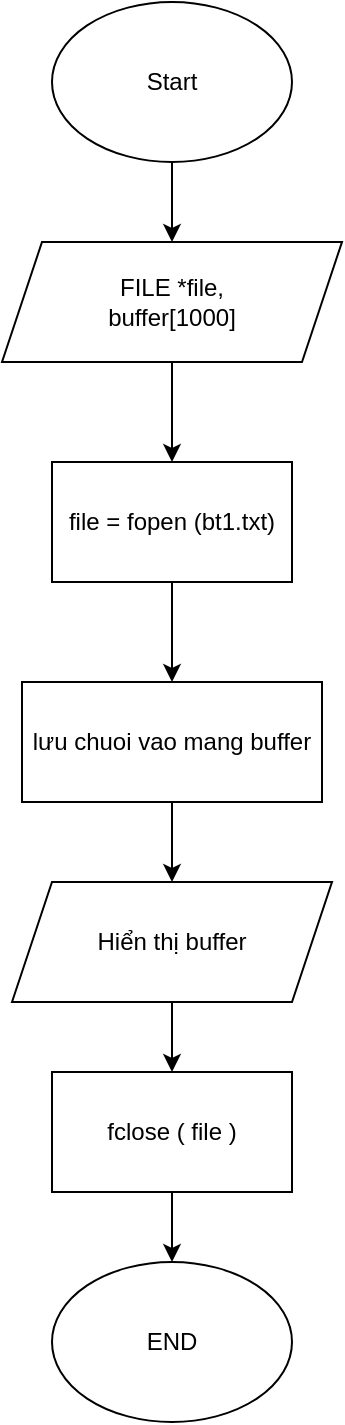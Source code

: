 <mxfile version="22.1.5" type="onedrive">
  <diagram name="Trang-1" id="I_x9hOFUwj0mQlhcWHuG">
    <mxGraphModel dx="464" dy="593" grid="1" gridSize="10" guides="1" tooltips="1" connect="1" arrows="1" fold="1" page="1" pageScale="1" pageWidth="827" pageHeight="1169" math="0" shadow="0">
      <root>
        <mxCell id="0" />
        <mxCell id="1" parent="0" />
        <mxCell id="yhzXX6ZYFZ4sAYlMtNtz-2" style="edgeStyle=orthogonalEdgeStyle;rounded=0;orthogonalLoop=1;jettySize=auto;html=1;" edge="1" parent="1" source="yhzXX6ZYFZ4sAYlMtNtz-1" target="yhzXX6ZYFZ4sAYlMtNtz-3">
          <mxGeometry relative="1" as="geometry">
            <mxPoint x="100" y="180" as="targetPoint" />
          </mxGeometry>
        </mxCell>
        <mxCell id="yhzXX6ZYFZ4sAYlMtNtz-1" value="Start" style="ellipse;whiteSpace=wrap;html=1;" vertex="1" parent="1">
          <mxGeometry x="40" y="50" width="120" height="80" as="geometry" />
        </mxCell>
        <mxCell id="yhzXX6ZYFZ4sAYlMtNtz-4" style="edgeStyle=orthogonalEdgeStyle;rounded=0;orthogonalLoop=1;jettySize=auto;html=1;" edge="1" parent="1" source="yhzXX6ZYFZ4sAYlMtNtz-3" target="yhzXX6ZYFZ4sAYlMtNtz-5">
          <mxGeometry relative="1" as="geometry">
            <mxPoint x="100" y="280" as="targetPoint" />
          </mxGeometry>
        </mxCell>
        <mxCell id="yhzXX6ZYFZ4sAYlMtNtz-3" value="FILE *file,&lt;br&gt;buffer[1000]" style="shape=parallelogram;perimeter=parallelogramPerimeter;whiteSpace=wrap;html=1;fixedSize=1;" vertex="1" parent="1">
          <mxGeometry x="15" y="170" width="170" height="60" as="geometry" />
        </mxCell>
        <mxCell id="yhzXX6ZYFZ4sAYlMtNtz-8" style="edgeStyle=orthogonalEdgeStyle;rounded=0;orthogonalLoop=1;jettySize=auto;html=1;entryX=0.5;entryY=0;entryDx=0;entryDy=0;" edge="1" parent="1" source="yhzXX6ZYFZ4sAYlMtNtz-5" target="yhzXX6ZYFZ4sAYlMtNtz-7">
          <mxGeometry relative="1" as="geometry" />
        </mxCell>
        <mxCell id="yhzXX6ZYFZ4sAYlMtNtz-5" value="file = fopen (bt1.txt)" style="rounded=0;whiteSpace=wrap;html=1;" vertex="1" parent="1">
          <mxGeometry x="40" y="280" width="120" height="60" as="geometry" />
        </mxCell>
        <mxCell id="yhzXX6ZYFZ4sAYlMtNtz-9" style="edgeStyle=orthogonalEdgeStyle;rounded=0;orthogonalLoop=1;jettySize=auto;html=1;" edge="1" parent="1" source="yhzXX6ZYFZ4sAYlMtNtz-7" target="yhzXX6ZYFZ4sAYlMtNtz-10">
          <mxGeometry relative="1" as="geometry">
            <mxPoint x="100" y="500" as="targetPoint" />
          </mxGeometry>
        </mxCell>
        <mxCell id="yhzXX6ZYFZ4sAYlMtNtz-7" value="lưu chuoi vao mang buffer" style="rounded=0;whiteSpace=wrap;html=1;" vertex="1" parent="1">
          <mxGeometry x="25" y="390" width="150" height="60" as="geometry" />
        </mxCell>
        <mxCell id="yhzXX6ZYFZ4sAYlMtNtz-11" style="edgeStyle=orthogonalEdgeStyle;rounded=0;orthogonalLoop=1;jettySize=auto;html=1;" edge="1" parent="1" source="yhzXX6ZYFZ4sAYlMtNtz-10" target="yhzXX6ZYFZ4sAYlMtNtz-12">
          <mxGeometry relative="1" as="geometry">
            <mxPoint x="100" y="600" as="targetPoint" />
          </mxGeometry>
        </mxCell>
        <mxCell id="yhzXX6ZYFZ4sAYlMtNtz-10" value="Hiển thị buffer" style="shape=parallelogram;perimeter=parallelogramPerimeter;whiteSpace=wrap;html=1;fixedSize=1;" vertex="1" parent="1">
          <mxGeometry x="20" y="490" width="160" height="60" as="geometry" />
        </mxCell>
        <mxCell id="yhzXX6ZYFZ4sAYlMtNtz-13" style="edgeStyle=orthogonalEdgeStyle;rounded=0;orthogonalLoop=1;jettySize=auto;html=1;" edge="1" parent="1" source="yhzXX6ZYFZ4sAYlMtNtz-12" target="yhzXX6ZYFZ4sAYlMtNtz-14">
          <mxGeometry relative="1" as="geometry">
            <mxPoint x="100" y="700" as="targetPoint" />
          </mxGeometry>
        </mxCell>
        <mxCell id="yhzXX6ZYFZ4sAYlMtNtz-12" value="fclose ( file )" style="rounded=0;whiteSpace=wrap;html=1;" vertex="1" parent="1">
          <mxGeometry x="40" y="585" width="120" height="60" as="geometry" />
        </mxCell>
        <mxCell id="yhzXX6ZYFZ4sAYlMtNtz-14" value="END" style="ellipse;whiteSpace=wrap;html=1;" vertex="1" parent="1">
          <mxGeometry x="40" y="680" width="120" height="80" as="geometry" />
        </mxCell>
      </root>
    </mxGraphModel>
  </diagram>
</mxfile>
